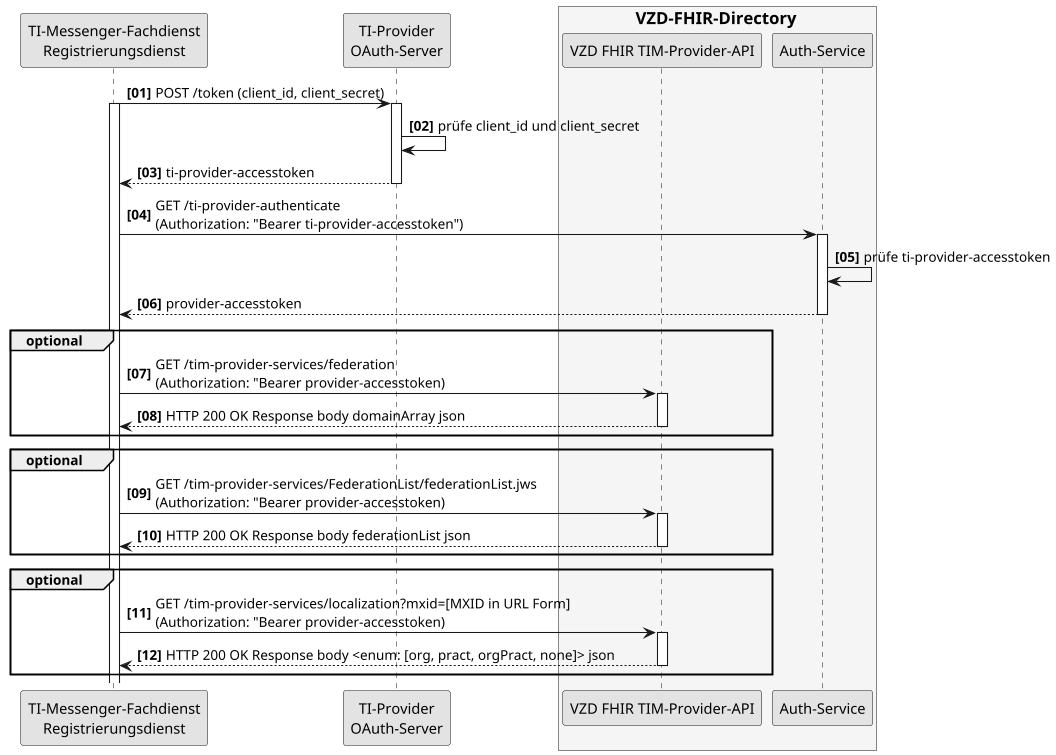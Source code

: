 @startuml SequenceDiagram.FHIR-Directory.tim_provider_services
skinparam dpi 100
skinparam WrapWidth 200
skinparam monochrome true
autonumber "<b>[00]"

participant rd as "TI-Messenger-Fachdienst\nRegistrierungsdienst"
participant oa as "TI-Provider\nOAuth-Server"
box <size:16>VZD-FHIR-Directory</size> #WhiteSmoke
participant fp as "VZD FHIR TIM-Provider-API"
participant fa as "Auth-Service"
end box

rd -> oa: POST /token (client_id, client_secret)
activate rd
activate oa
oa -> oa: prüfe client_id und client_secret
oa --> rd: ti-provider-accesstoken
deactivate oa

rd -> fa: GET /ti-provider-authenticate\n(Authorization: "Bearer ti-provider-accesstoken")
activate fa
fa -> fa: prüfe ti-provider-accesstoken
fa --> rd: provider-accesstoken
deactivate fa

group optional
rd -> fp: GET /tim-provider-services/federation\n(Authorization: "Bearer provider-accesstoken)
activate fp
fp --> rd: HTTP 200 OK Response body domainArray json
deactivate fp
end
group optional
rd -> fp: GET /tim-provider-services/FederationList/federationList.jws\n(Authorization: "Bearer provider-accesstoken)
activate fp
fp --> rd: HTTP 200 OK Response body federationList json
deactivate fp
end
group optional
rd -> fp: GET /tim-provider-services/localization?mxid=[MXID in URL Form]\n(Authorization: "Bearer provider-accesstoken)
activate fp
fp --> rd: HTTP 200 OK Response body <enum: [org, pract, orgPract, none]> json
deactivate fp
end

@enduml
